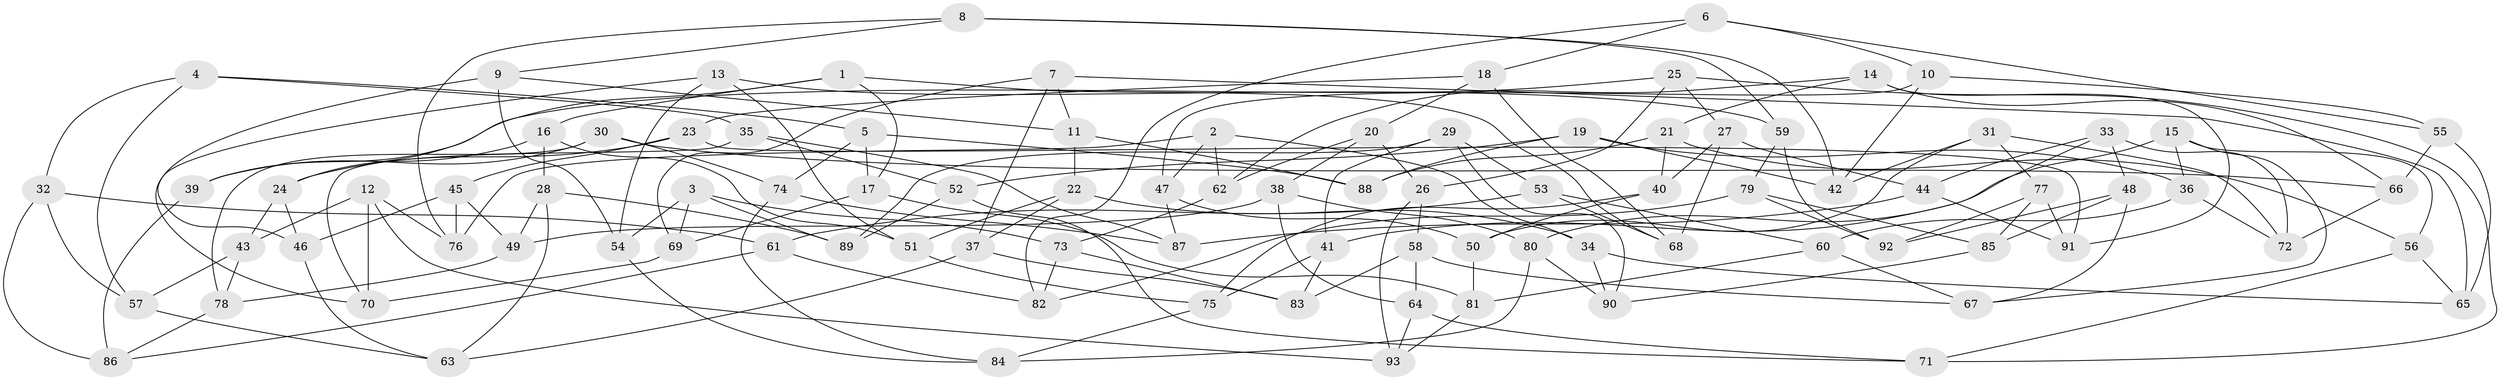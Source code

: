 // Generated by graph-tools (version 1.1) at 2025/03/03/09/25 03:03:10]
// undirected, 93 vertices, 186 edges
graph export_dot {
graph [start="1"]
  node [color=gray90,style=filled];
  1;
  2;
  3;
  4;
  5;
  6;
  7;
  8;
  9;
  10;
  11;
  12;
  13;
  14;
  15;
  16;
  17;
  18;
  19;
  20;
  21;
  22;
  23;
  24;
  25;
  26;
  27;
  28;
  29;
  30;
  31;
  32;
  33;
  34;
  35;
  36;
  37;
  38;
  39;
  40;
  41;
  42;
  43;
  44;
  45;
  46;
  47;
  48;
  49;
  50;
  51;
  52;
  53;
  54;
  55;
  56;
  57;
  58;
  59;
  60;
  61;
  62;
  63;
  64;
  65;
  66;
  67;
  68;
  69;
  70;
  71;
  72;
  73;
  74;
  75;
  76;
  77;
  78;
  79;
  80;
  81;
  82;
  83;
  84;
  85;
  86;
  87;
  88;
  89;
  90;
  91;
  92;
  93;
  1 -- 24;
  1 -- 68;
  1 -- 17;
  1 -- 16;
  2 -- 34;
  2 -- 76;
  2 -- 62;
  2 -- 47;
  3 -- 89;
  3 -- 69;
  3 -- 54;
  3 -- 73;
  4 -- 32;
  4 -- 57;
  4 -- 5;
  4 -- 35;
  5 -- 74;
  5 -- 88;
  5 -- 17;
  6 -- 82;
  6 -- 18;
  6 -- 55;
  6 -- 10;
  7 -- 69;
  7 -- 11;
  7 -- 37;
  7 -- 65;
  8 -- 9;
  8 -- 76;
  8 -- 42;
  8 -- 59;
  9 -- 11;
  9 -- 54;
  9 -- 46;
  10 -- 55;
  10 -- 47;
  10 -- 42;
  11 -- 22;
  11 -- 88;
  12 -- 76;
  12 -- 93;
  12 -- 70;
  12 -- 43;
  13 -- 54;
  13 -- 59;
  13 -- 70;
  13 -- 51;
  14 -- 91;
  14 -- 21;
  14 -- 66;
  14 -- 62;
  15 -- 36;
  15 -- 41;
  15 -- 67;
  15 -- 56;
  16 -- 28;
  16 -- 39;
  16 -- 51;
  17 -- 81;
  17 -- 69;
  18 -- 20;
  18 -- 68;
  18 -- 23;
  19 -- 42;
  19 -- 52;
  19 -- 36;
  19 -- 88;
  20 -- 26;
  20 -- 62;
  20 -- 38;
  21 -- 56;
  21 -- 88;
  21 -- 40;
  22 -- 34;
  22 -- 51;
  22 -- 37;
  23 -- 91;
  23 -- 24;
  23 -- 45;
  24 -- 43;
  24 -- 46;
  25 -- 26;
  25 -- 27;
  25 -- 71;
  25 -- 39;
  26 -- 93;
  26 -- 58;
  27 -- 68;
  27 -- 40;
  27 -- 44;
  28 -- 89;
  28 -- 49;
  28 -- 63;
  29 -- 89;
  29 -- 90;
  29 -- 41;
  29 -- 53;
  30 -- 74;
  30 -- 78;
  30 -- 39;
  30 -- 66;
  31 -- 77;
  31 -- 72;
  31 -- 50;
  31 -- 42;
  32 -- 57;
  32 -- 86;
  32 -- 61;
  33 -- 44;
  33 -- 72;
  33 -- 80;
  33 -- 48;
  34 -- 65;
  34 -- 90;
  35 -- 52;
  35 -- 70;
  35 -- 87;
  36 -- 60;
  36 -- 72;
  37 -- 63;
  37 -- 83;
  38 -- 49;
  38 -- 64;
  38 -- 80;
  39 -- 86;
  40 -- 50;
  40 -- 75;
  41 -- 83;
  41 -- 75;
  43 -- 78;
  43 -- 57;
  44 -- 87;
  44 -- 91;
  45 -- 46;
  45 -- 49;
  45 -- 76;
  46 -- 63;
  47 -- 50;
  47 -- 87;
  48 -- 92;
  48 -- 85;
  48 -- 67;
  49 -- 78;
  50 -- 81;
  51 -- 75;
  52 -- 89;
  52 -- 71;
  53 -- 60;
  53 -- 61;
  53 -- 68;
  54 -- 84;
  55 -- 66;
  55 -- 65;
  56 -- 71;
  56 -- 65;
  57 -- 63;
  58 -- 67;
  58 -- 64;
  58 -- 83;
  59 -- 92;
  59 -- 79;
  60 -- 67;
  60 -- 81;
  61 -- 86;
  61 -- 82;
  62 -- 73;
  64 -- 93;
  64 -- 71;
  66 -- 72;
  69 -- 70;
  73 -- 82;
  73 -- 83;
  74 -- 87;
  74 -- 84;
  75 -- 84;
  77 -- 91;
  77 -- 92;
  77 -- 85;
  78 -- 86;
  79 -- 82;
  79 -- 85;
  79 -- 92;
  80 -- 90;
  80 -- 84;
  81 -- 93;
  85 -- 90;
}

